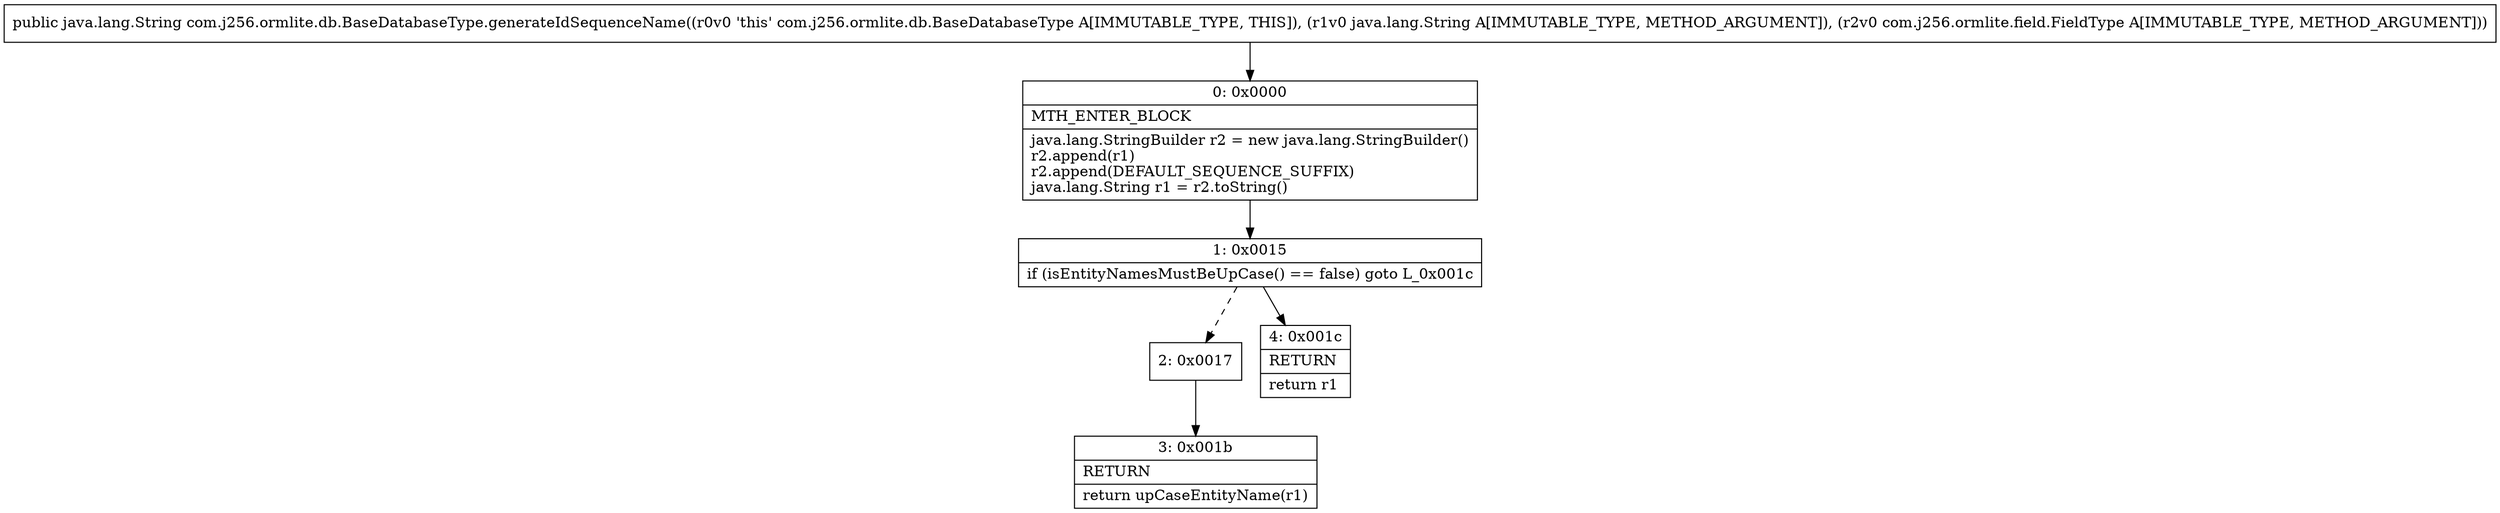 digraph "CFG forcom.j256.ormlite.db.BaseDatabaseType.generateIdSequenceName(Ljava\/lang\/String;Lcom\/j256\/ormlite\/field\/FieldType;)Ljava\/lang\/String;" {
Node_0 [shape=record,label="{0\:\ 0x0000|MTH_ENTER_BLOCK\l|java.lang.StringBuilder r2 = new java.lang.StringBuilder()\lr2.append(r1)\lr2.append(DEFAULT_SEQUENCE_SUFFIX)\ljava.lang.String r1 = r2.toString()\l}"];
Node_1 [shape=record,label="{1\:\ 0x0015|if (isEntityNamesMustBeUpCase() == false) goto L_0x001c\l}"];
Node_2 [shape=record,label="{2\:\ 0x0017}"];
Node_3 [shape=record,label="{3\:\ 0x001b|RETURN\l|return upCaseEntityName(r1)\l}"];
Node_4 [shape=record,label="{4\:\ 0x001c|RETURN\l|return r1\l}"];
MethodNode[shape=record,label="{public java.lang.String com.j256.ormlite.db.BaseDatabaseType.generateIdSequenceName((r0v0 'this' com.j256.ormlite.db.BaseDatabaseType A[IMMUTABLE_TYPE, THIS]), (r1v0 java.lang.String A[IMMUTABLE_TYPE, METHOD_ARGUMENT]), (r2v0 com.j256.ormlite.field.FieldType A[IMMUTABLE_TYPE, METHOD_ARGUMENT])) }"];
MethodNode -> Node_0;
Node_0 -> Node_1;
Node_1 -> Node_2[style=dashed];
Node_1 -> Node_4;
Node_2 -> Node_3;
}

